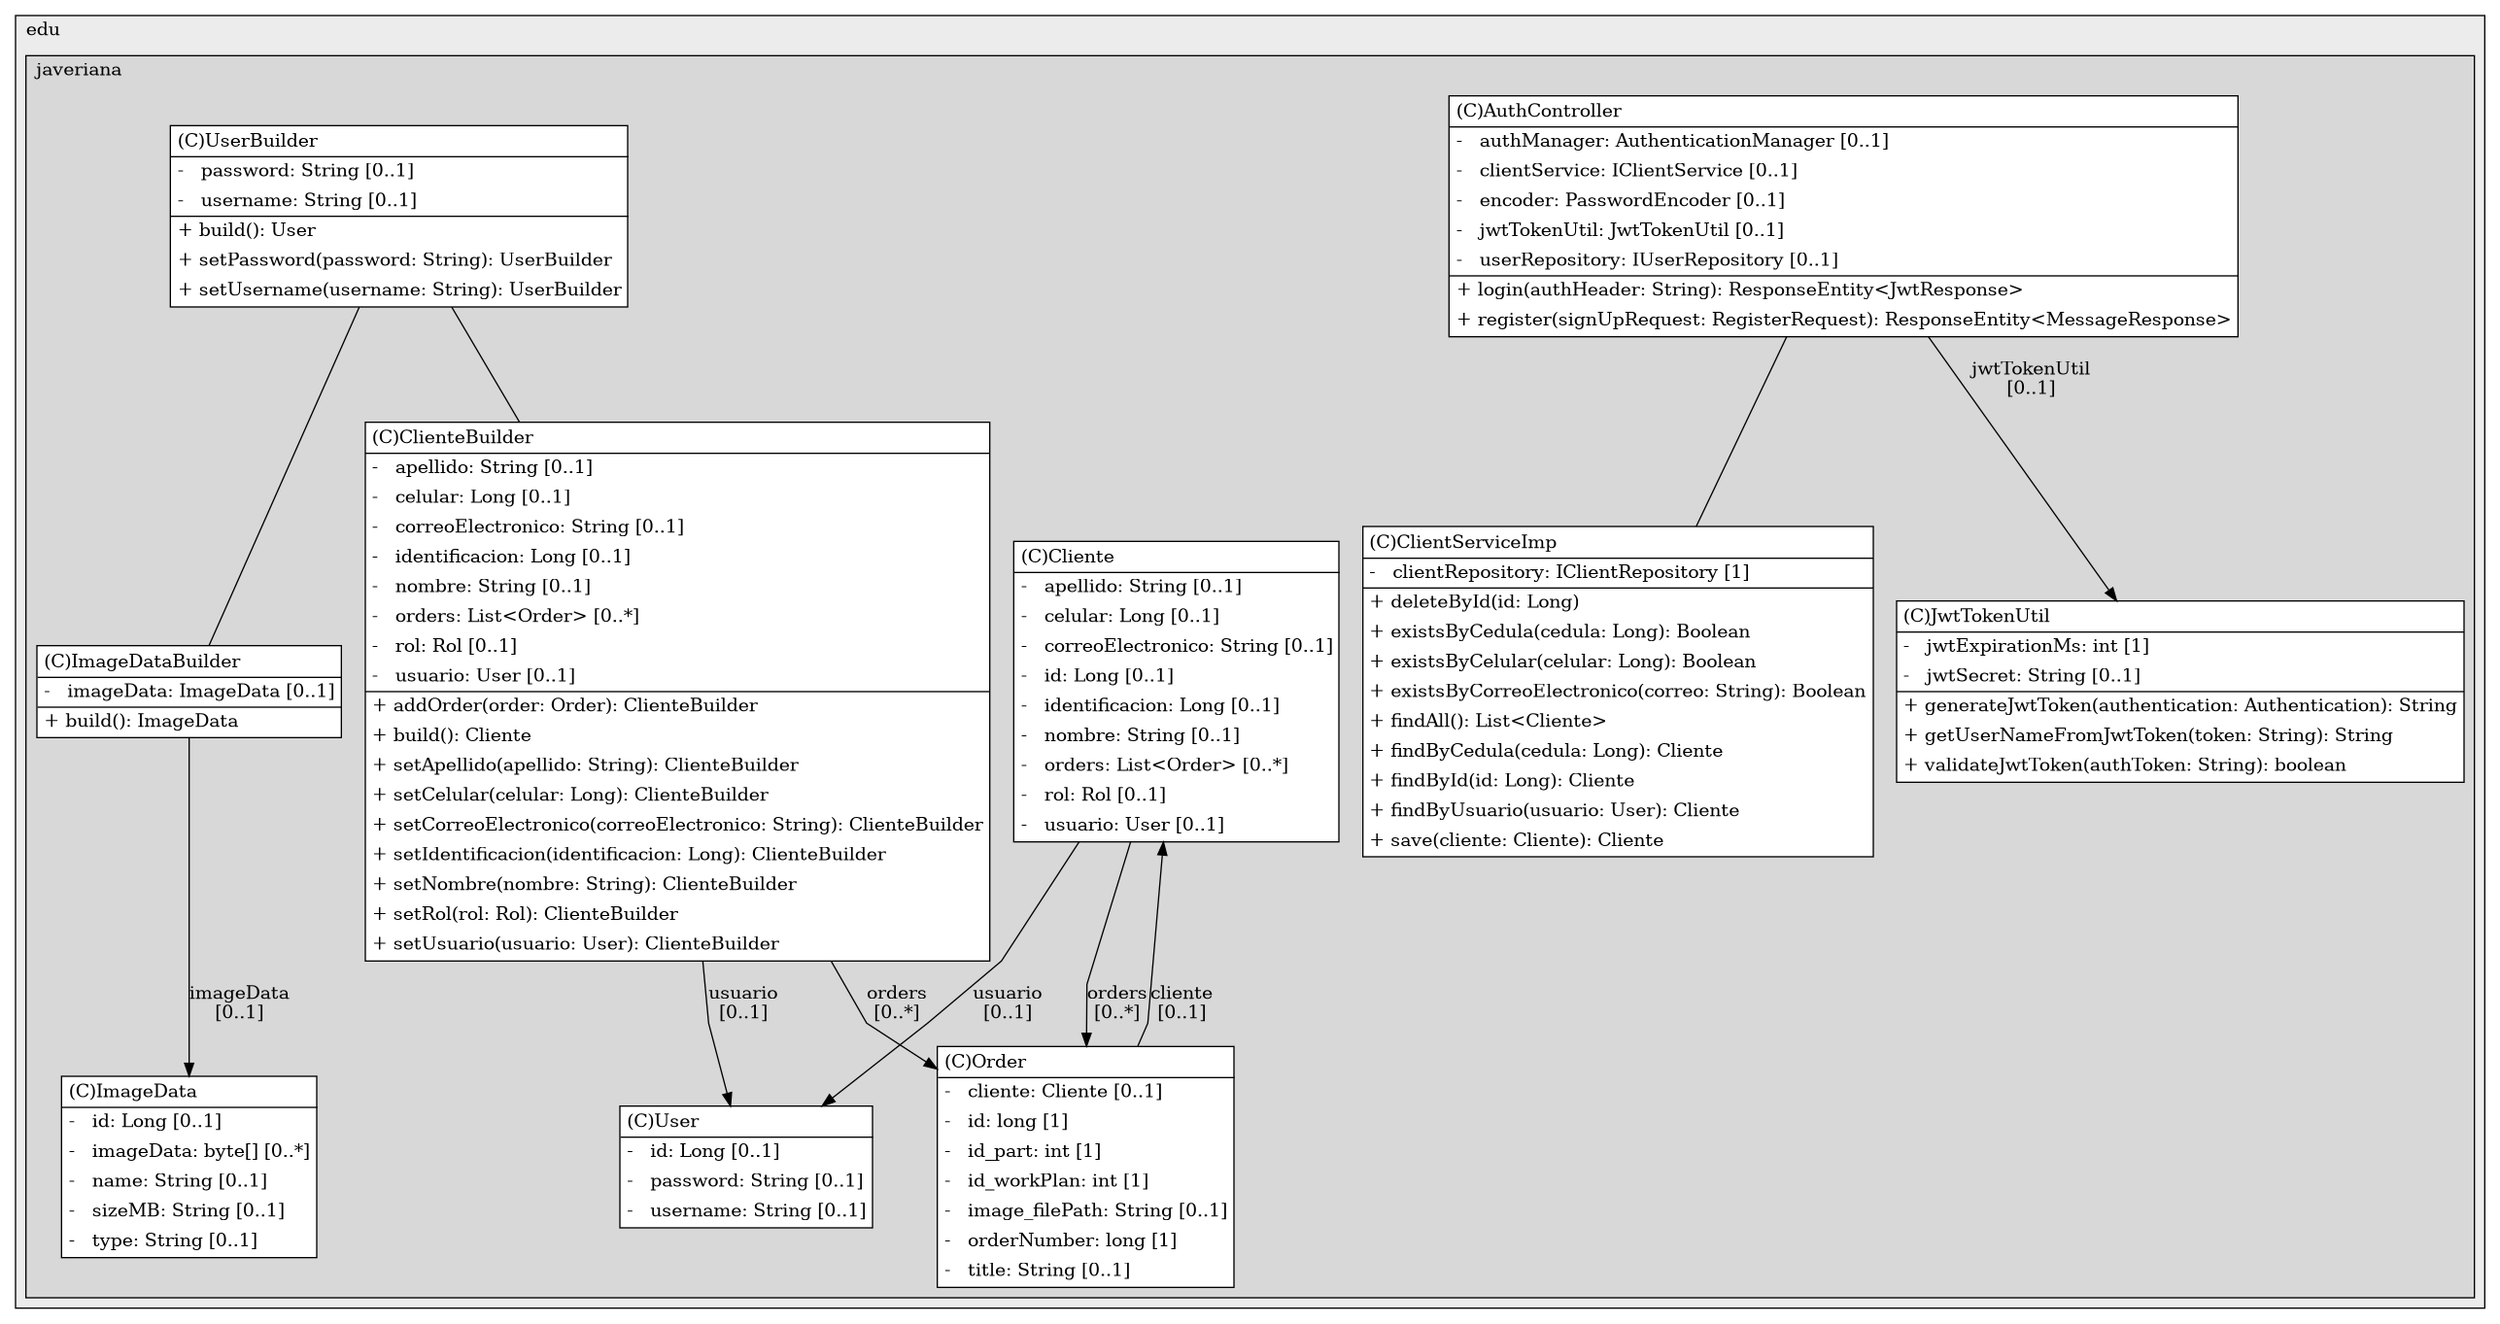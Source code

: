 @startuml

/' diagram meta data start
config=StructureConfiguration;
{
  "projectClassification": {
    "searchMode": "OpenProject", // OpenProject, AllProjects
    "includedProjects": "",
    "pathEndKeywords": "*.impl",
    "isClientPath": "",
    "isClientName": "",
    "isTestPath": "",
    "isTestName": "",
    "isMappingPath": "",
    "isMappingName": "",
    "isDataAccessPath": "",
    "isDataAccessName": "",
    "isDataStructurePath": "",
    "isDataStructureName": "",
    "isInterfaceStructuresPath": "",
    "isInterfaceStructuresName": "",
    "isEntryPointPath": "",
    "isEntryPointName": "",
    "treatFinalFieldsAsMandatory": false
  },
  "graphRestriction": {
    "classPackageExcludeFilter": "",
    "classPackageIncludeFilter": "",
    "classNameExcludeFilter": "",
    "classNameIncludeFilter": "",
    "methodNameExcludeFilter": "",
    "methodNameIncludeFilter": "",
    "removeByInheritance": "", // inheritance/annotation based filtering is done in a second step
    "removeByAnnotation": "",
    "removeByClassPackage": "", // cleanup the graph after inheritance/annotation based filtering is done
    "removeByClassName": "",
    "cutMappings": false,
    "cutEnum": true,
    "cutTests": true,
    "cutClient": true,
    "cutDataAccess": false,
    "cutInterfaceStructures": false,
    "cutDataStructures": false,
    "cutGetterAndSetter": true,
    "cutConstructors": true
  },
  "graphTraversal": {
    "forwardDepth": 6,
    "backwardDepth": 6,
    "classPackageExcludeFilter": "",
    "classPackageIncludeFilter": "",
    "classNameExcludeFilter": "",
    "classNameIncludeFilter": "",
    "methodNameExcludeFilter": "",
    "methodNameIncludeFilter": "",
    "hideMappings": false,
    "hideDataStructures": false,
    "hidePrivateMethods": true,
    "hideInterfaceCalls": true, // indirection: implementation -> interface (is hidden) -> implementation
    "onlyShowApplicationEntryPoints": false, // root node is included
    "useMethodCallsForStructureDiagram": "ForwardOnly" // ForwardOnly, BothDirections, No
  },
  "details": {
    "aggregation": "GroupByClass", // ByClass, GroupByClass, None
    "showClassGenericTypes": true,
    "showMethods": true,
    "showMethodParameterNames": true,
    "showMethodParameterTypes": true,
    "showMethodReturnType": true,
    "showPackageLevels": 2,
    "showDetailedClassStructure": true
  },
  "rootClass": "co.edu.javeriana.ctai.tgsecurity.controller.web.AuthController",
  "extensionCallbackMethod": "" // qualified.class.name#methodName - signature: public static String method(String)
}
diagram meta data end '/



digraph g {
    rankdir="TB"
    splines=polyline
    

'nodes 
subgraph cluster_100278 { 
   	label=edu
	labeljust=l
	fillcolor="#ececec"
	style=filled
   
   subgraph cluster_496592481 { 
   	label=javeriana
	labeljust=l
	fillcolor="#d8d8d8"
	style=filled
   
   AuthController1732437575[
	label=<<TABLE BORDER="1" CELLBORDER="0" CELLPADDING="4" CELLSPACING="0">
<TR><TD ALIGN="LEFT" >(C)AuthController</TD></TR>
<HR/>
<TR><TD ALIGN="LEFT" >-   authManager: AuthenticationManager [0..1]</TD></TR>
<TR><TD ALIGN="LEFT" >-   clientService: IClientService [0..1]</TD></TR>
<TR><TD ALIGN="LEFT" >-   encoder: PasswordEncoder [0..1]</TD></TR>
<TR><TD ALIGN="LEFT" >-   jwtTokenUtil: JwtTokenUtil [0..1]</TD></TR>
<TR><TD ALIGN="LEFT" >-   userRepository: IUserRepository [0..1]</TD></TR>
<HR/>
<TR><TD ALIGN="LEFT" >+ login(authHeader: String): ResponseEntity&lt;JwtResponse&gt;</TD></TR>
<TR><TD ALIGN="LEFT" >+ register(signUpRequest: RegisterRequest): ResponseEntity&lt;MessageResponse&gt;</TD></TR>
</TABLE>>
	style=filled
	margin=0
	shape=plaintext
	fillcolor="#FFFFFF"
];

ClientServiceImp1642994765[
	label=<<TABLE BORDER="1" CELLBORDER="0" CELLPADDING="4" CELLSPACING="0">
<TR><TD ALIGN="LEFT" >(C)ClientServiceImp</TD></TR>
<HR/>
<TR><TD ALIGN="LEFT" >-   clientRepository: IClientRepository [1]</TD></TR>
<HR/>
<TR><TD ALIGN="LEFT" >+ deleteById(id: Long)</TD></TR>
<TR><TD ALIGN="LEFT" >+ existsByCedula(cedula: Long): Boolean</TD></TR>
<TR><TD ALIGN="LEFT" >+ existsByCelular(celular: Long): Boolean</TD></TR>
<TR><TD ALIGN="LEFT" >+ existsByCorreoElectronico(correo: String): Boolean</TD></TR>
<TR><TD ALIGN="LEFT" >+ findAll(): List&lt;Cliente&gt;</TD></TR>
<TR><TD ALIGN="LEFT" >+ findByCedula(cedula: Long): Cliente</TD></TR>
<TR><TD ALIGN="LEFT" >+ findById(id: Long): Cliente</TD></TR>
<TR><TD ALIGN="LEFT" >+ findByUsuario(usuario: User): Cliente</TD></TR>
<TR><TD ALIGN="LEFT" >+ save(cliente: Cliente): Cliente</TD></TR>
</TABLE>>
	style=filled
	margin=0
	shape=plaintext
	fillcolor="#FFFFFF"
];

Cliente489267886[
	label=<<TABLE BORDER="1" CELLBORDER="0" CELLPADDING="4" CELLSPACING="0">
<TR><TD ALIGN="LEFT" >(C)Cliente</TD></TR>
<HR/>
<TR><TD ALIGN="LEFT" >-   apellido: String [0..1]</TD></TR>
<TR><TD ALIGN="LEFT" >-   celular: Long [0..1]</TD></TR>
<TR><TD ALIGN="LEFT" >-   correoElectronico: String [0..1]</TD></TR>
<TR><TD ALIGN="LEFT" >-   id: Long [0..1]</TD></TR>
<TR><TD ALIGN="LEFT" >-   identificacion: Long [0..1]</TD></TR>
<TR><TD ALIGN="LEFT" >-   nombre: String [0..1]</TD></TR>
<TR><TD ALIGN="LEFT" >-   orders: List&lt;Order&gt; [0..*]</TD></TR>
<TR><TD ALIGN="LEFT" >-   rol: Rol [0..1]</TD></TR>
<TR><TD ALIGN="LEFT" >-   usuario: User [0..1]</TD></TR>
</TABLE>>
	style=filled
	margin=0
	shape=plaintext
	fillcolor="#FFFFFF"
];

ClienteBuilder1656941467[
	label=<<TABLE BORDER="1" CELLBORDER="0" CELLPADDING="4" CELLSPACING="0">
<TR><TD ALIGN="LEFT" >(C)ClienteBuilder</TD></TR>
<HR/>
<TR><TD ALIGN="LEFT" >-   apellido: String [0..1]</TD></TR>
<TR><TD ALIGN="LEFT" >-   celular: Long [0..1]</TD></TR>
<TR><TD ALIGN="LEFT" >-   correoElectronico: String [0..1]</TD></TR>
<TR><TD ALIGN="LEFT" >-   identificacion: Long [0..1]</TD></TR>
<TR><TD ALIGN="LEFT" >-   nombre: String [0..1]</TD></TR>
<TR><TD ALIGN="LEFT" >-   orders: List&lt;Order&gt; [0..*]</TD></TR>
<TR><TD ALIGN="LEFT" >-   rol: Rol [0..1]</TD></TR>
<TR><TD ALIGN="LEFT" >-   usuario: User [0..1]</TD></TR>
<HR/>
<TR><TD ALIGN="LEFT" >+ addOrder(order: Order): ClienteBuilder</TD></TR>
<TR><TD ALIGN="LEFT" >+ build(): Cliente</TD></TR>
<TR><TD ALIGN="LEFT" >+ setApellido(apellido: String): ClienteBuilder</TD></TR>
<TR><TD ALIGN="LEFT" >+ setCelular(celular: Long): ClienteBuilder</TD></TR>
<TR><TD ALIGN="LEFT" >+ setCorreoElectronico(correoElectronico: String): ClienteBuilder</TD></TR>
<TR><TD ALIGN="LEFT" >+ setIdentificacion(identificacion: Long): ClienteBuilder</TD></TR>
<TR><TD ALIGN="LEFT" >+ setNombre(nombre: String): ClienteBuilder</TD></TR>
<TR><TD ALIGN="LEFT" >+ setRol(rol: Rol): ClienteBuilder</TD></TR>
<TR><TD ALIGN="LEFT" >+ setUsuario(usuario: User): ClienteBuilder</TD></TR>
</TABLE>>
	style=filled
	margin=0
	shape=plaintext
	fillcolor="#FFFFFF"
];

ImageData1373588664[
	label=<<TABLE BORDER="1" CELLBORDER="0" CELLPADDING="4" CELLSPACING="0">
<TR><TD ALIGN="LEFT" >(C)ImageData</TD></TR>
<HR/>
<TR><TD ALIGN="LEFT" >-   id: Long [0..1]</TD></TR>
<TR><TD ALIGN="LEFT" >-   imageData: byte[] [0..*]</TD></TR>
<TR><TD ALIGN="LEFT" >-   name: String [0..1]</TD></TR>
<TR><TD ALIGN="LEFT" >-   sizeMB: String [0..1]</TD></TR>
<TR><TD ALIGN="LEFT" >-   type: String [0..1]</TD></TR>
</TABLE>>
	style=filled
	margin=0
	shape=plaintext
	fillcolor="#FFFFFF"
];

ImageDataBuilder1656941467[
	label=<<TABLE BORDER="1" CELLBORDER="0" CELLPADDING="4" CELLSPACING="0">
<TR><TD ALIGN="LEFT" >(C)ImageDataBuilder</TD></TR>
<HR/>
<TR><TD ALIGN="LEFT" >-   imageData: ImageData [0..1]</TD></TR>
<HR/>
<TR><TD ALIGN="LEFT" >+ build(): ImageData</TD></TR>
</TABLE>>
	style=filled
	margin=0
	shape=plaintext
	fillcolor="#FFFFFF"
];

JwtTokenUtil1212346736[
	label=<<TABLE BORDER="1" CELLBORDER="0" CELLPADDING="4" CELLSPACING="0">
<TR><TD ALIGN="LEFT" >(C)JwtTokenUtil</TD></TR>
<HR/>
<TR><TD ALIGN="LEFT" >-   jwtExpirationMs: int [1]</TD></TR>
<TR><TD ALIGN="LEFT" >-   jwtSecret: String [0..1]</TD></TR>
<HR/>
<TR><TD ALIGN="LEFT" >+ generateJwtToken(authentication: Authentication): String</TD></TR>
<TR><TD ALIGN="LEFT" >+ getUserNameFromJwtToken(token: String): String</TD></TR>
<TR><TD ALIGN="LEFT" >+ validateJwtToken(authToken: String): boolean</TD></TR>
</TABLE>>
	style=filled
	margin=0
	shape=plaintext
	fillcolor="#FFFFFF"
];

Order1373588664[
	label=<<TABLE BORDER="1" CELLBORDER="0" CELLPADDING="4" CELLSPACING="0">
<TR><TD ALIGN="LEFT" >(C)Order</TD></TR>
<HR/>
<TR><TD ALIGN="LEFT" >-   cliente: Cliente [0..1]</TD></TR>
<TR><TD ALIGN="LEFT" >-   id: long [1]</TD></TR>
<TR><TD ALIGN="LEFT" >-   id_part: int [1]</TD></TR>
<TR><TD ALIGN="LEFT" >-   id_workPlan: int [1]</TD></TR>
<TR><TD ALIGN="LEFT" >-   image_filePath: String [0..1]</TD></TR>
<TR><TD ALIGN="LEFT" >-   orderNumber: long [1]</TD></TR>
<TR><TD ALIGN="LEFT" >-   title: String [0..1]</TD></TR>
</TABLE>>
	style=filled
	margin=0
	shape=plaintext
	fillcolor="#FFFFFF"
];

User489267886[
	label=<<TABLE BORDER="1" CELLBORDER="0" CELLPADDING="4" CELLSPACING="0">
<TR><TD ALIGN="LEFT" >(C)User</TD></TR>
<HR/>
<TR><TD ALIGN="LEFT" >-   id: Long [0..1]</TD></TR>
<TR><TD ALIGN="LEFT" >-   password: String [0..1]</TD></TR>
<TR><TD ALIGN="LEFT" >-   username: String [0..1]</TD></TR>
</TABLE>>
	style=filled
	margin=0
	shape=plaintext
	fillcolor="#FFFFFF"
];

UserBuilder1656941467[
	label=<<TABLE BORDER="1" CELLBORDER="0" CELLPADDING="4" CELLSPACING="0">
<TR><TD ALIGN="LEFT" >(C)UserBuilder</TD></TR>
<HR/>
<TR><TD ALIGN="LEFT" >-   password: String [0..1]</TD></TR>
<TR><TD ALIGN="LEFT" >-   username: String [0..1]</TD></TR>
<HR/>
<TR><TD ALIGN="LEFT" >+ build(): User</TD></TR>
<TR><TD ALIGN="LEFT" >+ setPassword(password: String): UserBuilder</TD></TR>
<TR><TD ALIGN="LEFT" >+ setUsername(username: String): UserBuilder</TD></TR>
</TABLE>>
	style=filled
	margin=0
	shape=plaintext
	fillcolor="#FFFFFF"
];
} 
} 

'edges    
AuthController1732437575 -> ClientServiceImp1642994765[arrowhead=none];
AuthController1732437575 -> JwtTokenUtil1212346736[label="jwtTokenUtil
[0..1]"];
Cliente489267886 -> Order1373588664[label="orders
[0..*]"];
Cliente489267886 -> User489267886[label="usuario
[0..1]"];
ClienteBuilder1656941467 -> Order1373588664[label="orders
[0..*]"];
ClienteBuilder1656941467 -> User489267886[label="usuario
[0..1]"];
ImageDataBuilder1656941467 -> ImageData1373588664[label="imageData
[0..1]"];
Order1373588664 -> Cliente489267886[label="cliente
[0..1]"];
UserBuilder1656941467 -> ClienteBuilder1656941467[arrowhead=none];
UserBuilder1656941467 -> ImageDataBuilder1656941467[arrowhead=none];
    
}
@enduml